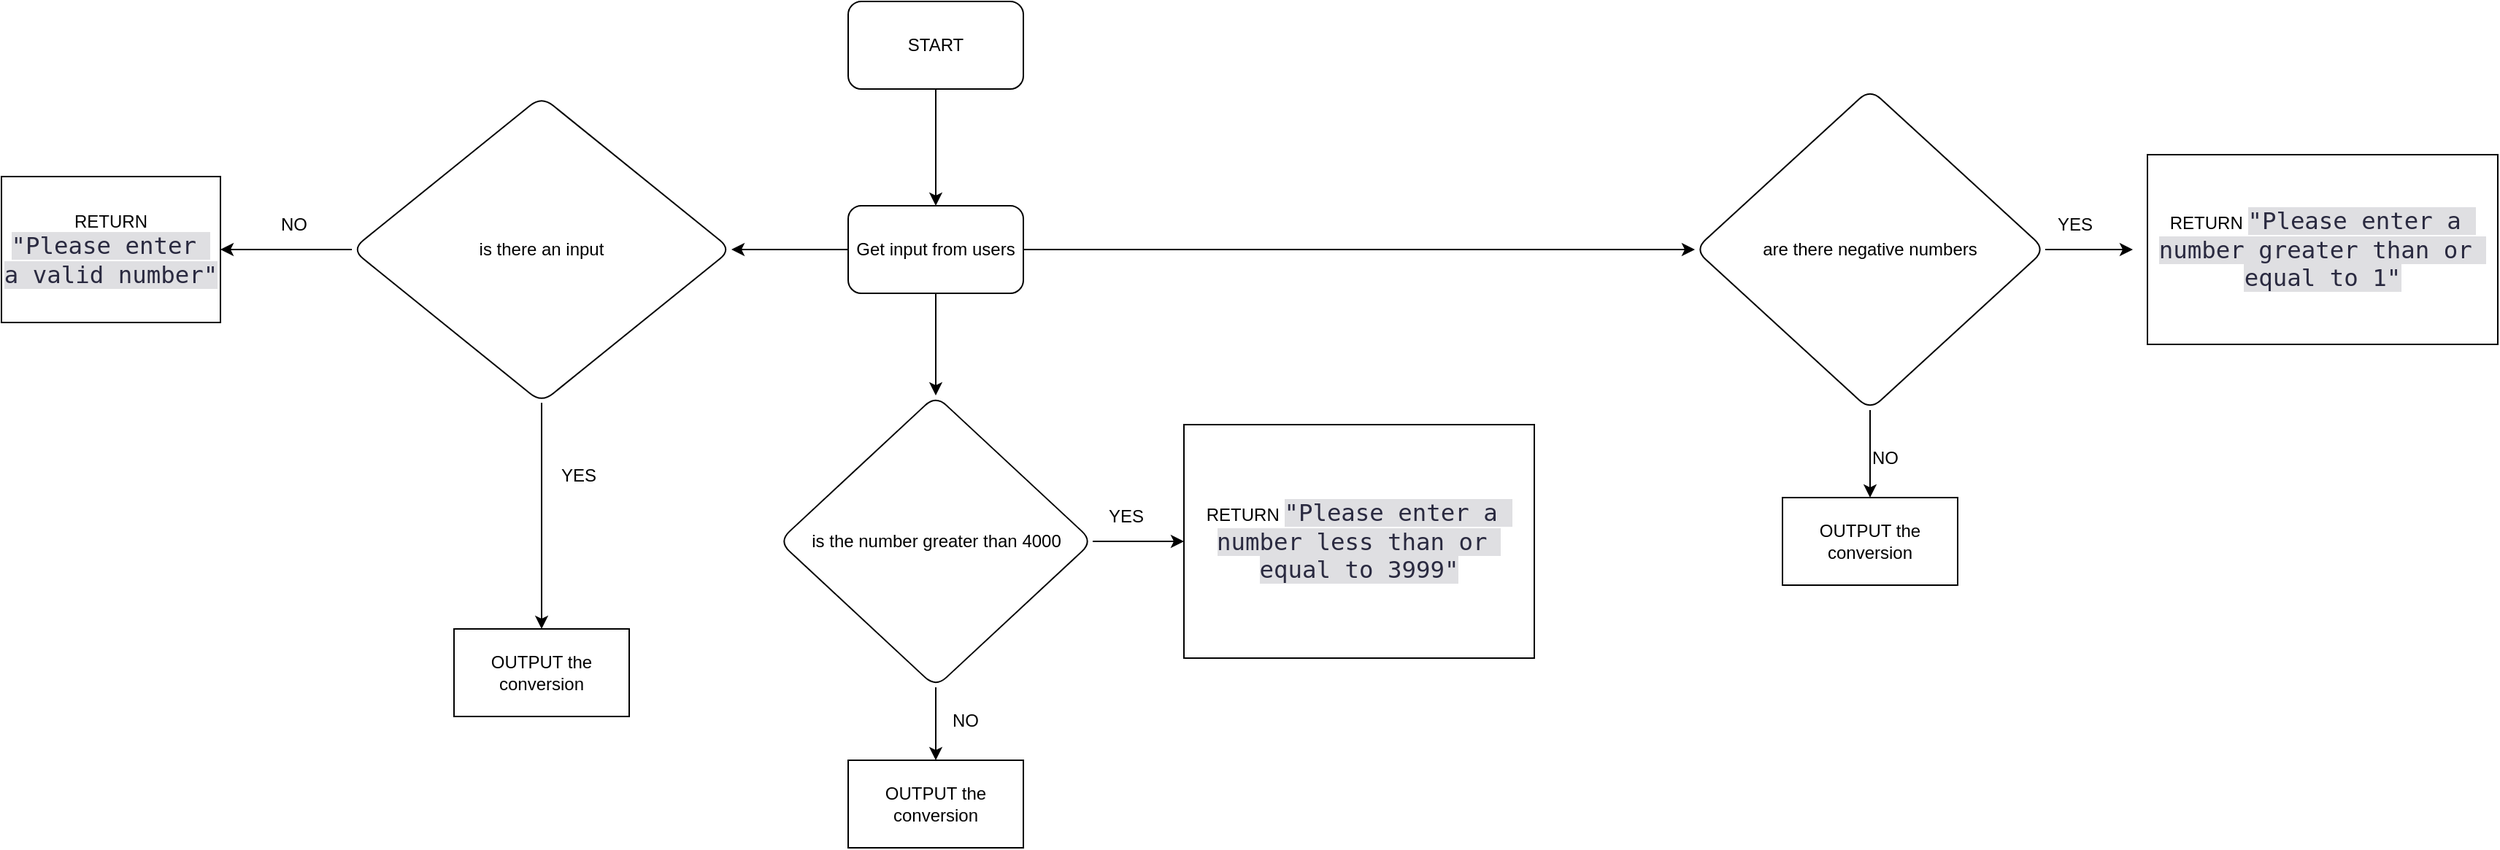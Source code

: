 <mxfile version="24.8.0" pages="2">
  <diagram name="Page-1" id="vIL-I0sfT6Y0OZ06hQmx">
    <mxGraphModel dx="1676" dy="1535" grid="1" gridSize="10" guides="1" tooltips="1" connect="1" arrows="1" fold="1" page="1" pageScale="1" pageWidth="850" pageHeight="1100" math="0" shadow="0">
      <root>
        <mxCell id="0" />
        <mxCell id="1" parent="0" />
        <mxCell id="fpLjmtLVnQg6_11v8AQf-3" value="" style="edgeStyle=orthogonalEdgeStyle;rounded=0;orthogonalLoop=1;jettySize=auto;html=1;" edge="1" parent="1" source="fpLjmtLVnQg6_11v8AQf-1" target="fpLjmtLVnQg6_11v8AQf-2">
          <mxGeometry relative="1" as="geometry" />
        </mxCell>
        <mxCell id="fpLjmtLVnQg6_11v8AQf-1" value="START" style="rounded=1;whiteSpace=wrap;html=1;" vertex="1" parent="1">
          <mxGeometry x="370" y="-420" width="120" height="60" as="geometry" />
        </mxCell>
        <mxCell id="fpLjmtLVnQg6_11v8AQf-11" value="" style="edgeStyle=orthogonalEdgeStyle;rounded=0;orthogonalLoop=1;jettySize=auto;html=1;" edge="1" parent="1" source="fpLjmtLVnQg6_11v8AQf-2" target="fpLjmtLVnQg6_11v8AQf-10">
          <mxGeometry relative="1" as="geometry" />
        </mxCell>
        <mxCell id="fpLjmtLVnQg6_11v8AQf-13" value="" style="edgeStyle=orthogonalEdgeStyle;rounded=0;orthogonalLoop=1;jettySize=auto;html=1;" edge="1" parent="1" source="fpLjmtLVnQg6_11v8AQf-2" target="fpLjmtLVnQg6_11v8AQf-12">
          <mxGeometry relative="1" as="geometry" />
        </mxCell>
        <mxCell id="fpLjmtLVnQg6_11v8AQf-15" value="" style="edgeStyle=orthogonalEdgeStyle;rounded=0;orthogonalLoop=1;jettySize=auto;html=1;" edge="1" parent="1" source="fpLjmtLVnQg6_11v8AQf-2" target="fpLjmtLVnQg6_11v8AQf-14">
          <mxGeometry relative="1" as="geometry" />
        </mxCell>
        <mxCell id="fpLjmtLVnQg6_11v8AQf-2" value="Get input from users" style="rounded=1;whiteSpace=wrap;html=1;" vertex="1" parent="1">
          <mxGeometry x="370" y="-280" width="120" height="60" as="geometry" />
        </mxCell>
        <mxCell id="fpLjmtLVnQg6_11v8AQf-10" value="is the number greater than 4000" style="rhombus;whiteSpace=wrap;html=1;rounded=1;" vertex="1" parent="1">
          <mxGeometry x="322.5" y="-150" width="215" height="200" as="geometry" />
        </mxCell>
        <mxCell id="fpLjmtLVnQg6_11v8AQf-12" value="are there negative numbers" style="rhombus;whiteSpace=wrap;html=1;rounded=1;" vertex="1" parent="1">
          <mxGeometry x="950" y="-360" width="240" height="220" as="geometry" />
        </mxCell>
        <mxCell id="fpLjmtLVnQg6_11v8AQf-17" value="" style="edgeStyle=orthogonalEdgeStyle;rounded=0;orthogonalLoop=1;jettySize=auto;html=1;" edge="1" parent="1" source="fpLjmtLVnQg6_11v8AQf-14">
          <mxGeometry relative="1" as="geometry">
            <mxPoint x="160" y="10" as="targetPoint" />
          </mxGeometry>
        </mxCell>
        <mxCell id="fpLjmtLVnQg6_11v8AQf-14" value="is there an input" style="rhombus;whiteSpace=wrap;html=1;rounded=1;" vertex="1" parent="1">
          <mxGeometry x="30" y="-355" width="260" height="210" as="geometry" />
        </mxCell>
        <mxCell id="fpLjmtLVnQg6_11v8AQf-18" value="OUTPUT the conversion" style="rounded=0;whiteSpace=wrap;html=1;" vertex="1" parent="1">
          <mxGeometry x="100" y="10" width="120" height="60" as="geometry" />
        </mxCell>
        <mxCell id="fpLjmtLVnQg6_11v8AQf-19" value="" style="endArrow=classic;html=1;rounded=0;exitX=0;exitY=0.5;exitDx=0;exitDy=0;entryX=1;entryY=0.5;entryDx=0;entryDy=0;" edge="1" parent="1" source="fpLjmtLVnQg6_11v8AQf-14" target="fpLjmtLVnQg6_11v8AQf-20">
          <mxGeometry width="50" height="50" relative="1" as="geometry">
            <mxPoint x="30" y="-270" as="sourcePoint" />
            <mxPoint x="-10" y="-250" as="targetPoint" />
          </mxGeometry>
        </mxCell>
        <mxCell id="fpLjmtLVnQg6_11v8AQf-20" value="RETURN&lt;div&gt;&lt;span style=&quot;color: rgb(42, 42, 64); font-family: Hack-ZeroSlash, monospace; font-size: 16.2px; text-align: left; white-space-collapse: break-spaces; background-color: rgb(223, 223, 226);&quot;&gt;&quot;Please enter a valid number&quot;&lt;/span&gt;&lt;/div&gt;" style="rounded=0;whiteSpace=wrap;html=1;" vertex="1" parent="1">
          <mxGeometry x="-210" y="-300" width="150" height="100" as="geometry" />
        </mxCell>
        <mxCell id="fpLjmtLVnQg6_11v8AQf-21" value="" style="endArrow=classic;html=1;rounded=0;exitX=0.5;exitY=1;exitDx=0;exitDy=0;" edge="1" parent="1" source="fpLjmtLVnQg6_11v8AQf-10">
          <mxGeometry width="50" height="50" relative="1" as="geometry">
            <mxPoint x="450" y="70" as="sourcePoint" />
            <mxPoint x="430" y="100" as="targetPoint" />
          </mxGeometry>
        </mxCell>
        <mxCell id="fpLjmtLVnQg6_11v8AQf-22" value="OUTPUT the conversion" style="rounded=0;whiteSpace=wrap;html=1;" vertex="1" parent="1">
          <mxGeometry x="370" y="100" width="120" height="60" as="geometry" />
        </mxCell>
        <mxCell id="fpLjmtLVnQg6_11v8AQf-23" value="" style="endArrow=classic;html=1;rounded=0;exitX=1;exitY=0.5;exitDx=0;exitDy=0;" edge="1" parent="1" source="fpLjmtLVnQg6_11v8AQf-10">
          <mxGeometry width="50" height="50" relative="1" as="geometry">
            <mxPoint x="540" y="-40" as="sourcePoint" />
            <mxPoint x="600" y="-50" as="targetPoint" />
          </mxGeometry>
        </mxCell>
        <mxCell id="fpLjmtLVnQg6_11v8AQf-24" value="RETURN&amp;nbsp;&lt;span style=&quot;color: rgb(42, 42, 64); font-family: Hack-ZeroSlash, monospace; font-size: 16.2px; text-align: left; white-space-collapse: break-spaces; background-color: rgb(223, 223, 226);&quot;&gt;&quot;Please enter a number less than or equal to 3999&quot;&lt;/span&gt;" style="rounded=0;whiteSpace=wrap;html=1;" vertex="1" parent="1">
          <mxGeometry x="600" y="-130" width="240" height="160" as="geometry" />
        </mxCell>
        <mxCell id="fpLjmtLVnQg6_11v8AQf-25" value="" style="endArrow=classic;html=1;rounded=0;exitX=0.5;exitY=1;exitDx=0;exitDy=0;" edge="1" parent="1" source="fpLjmtLVnQg6_11v8AQf-12">
          <mxGeometry width="50" height="50" relative="1" as="geometry">
            <mxPoint x="1140" y="-80" as="sourcePoint" />
            <mxPoint x="1070" y="-80" as="targetPoint" />
          </mxGeometry>
        </mxCell>
        <mxCell id="fpLjmtLVnQg6_11v8AQf-26" value="" style="endArrow=classic;html=1;rounded=0;" edge="1" parent="1" source="fpLjmtLVnQg6_11v8AQf-12">
          <mxGeometry width="50" height="50" relative="1" as="geometry">
            <mxPoint x="1170" y="-160" as="sourcePoint" />
            <mxPoint x="1250" y="-250" as="targetPoint" />
          </mxGeometry>
        </mxCell>
        <mxCell id="fpLjmtLVnQg6_11v8AQf-27" value="OUTPUT the conversion" style="rounded=0;whiteSpace=wrap;html=1;" vertex="1" parent="1">
          <mxGeometry x="1010" y="-80" width="120" height="60" as="geometry" />
        </mxCell>
        <mxCell id="fpLjmtLVnQg6_11v8AQf-28" value="RETURN&amp;nbsp;&lt;span style=&quot;color: rgb(42, 42, 64); font-family: Hack-ZeroSlash, monospace; font-size: 16.2px; text-align: left; white-space-collapse: break-spaces; background-color: rgb(223, 223, 226);&quot;&gt;&quot;Please enter a number greater than or equal to 1&quot;&lt;/span&gt;" style="rounded=0;whiteSpace=wrap;html=1;" vertex="1" parent="1">
          <mxGeometry x="1260" y="-315" width="240" height="130" as="geometry" />
        </mxCell>
        <mxCell id="fpLjmtLVnQg6_11v8AQf-29" value="YES" style="text;html=1;align=center;verticalAlign=middle;resizable=0;points=[];autosize=1;strokeColor=none;fillColor=none;" vertex="1" parent="1">
          <mxGeometry x="160" y="-110" width="50" height="30" as="geometry" />
        </mxCell>
        <mxCell id="fpLjmtLVnQg6_11v8AQf-31" value="NO" style="text;html=1;align=center;verticalAlign=middle;resizable=0;points=[];autosize=1;strokeColor=none;fillColor=none;" vertex="1" parent="1">
          <mxGeometry x="-30" y="-282" width="40" height="30" as="geometry" />
        </mxCell>
        <mxCell id="fpLjmtLVnQg6_11v8AQf-32" value="NO" style="text;html=1;align=center;verticalAlign=middle;resizable=0;points=[];autosize=1;strokeColor=none;fillColor=none;" vertex="1" parent="1">
          <mxGeometry x="430" y="58" width="40" height="30" as="geometry" />
        </mxCell>
        <mxCell id="fpLjmtLVnQg6_11v8AQf-33" value="YES" style="text;html=1;align=center;verticalAlign=middle;resizable=0;points=[];autosize=1;strokeColor=none;fillColor=none;" vertex="1" parent="1">
          <mxGeometry x="535" y="-82" width="50" height="30" as="geometry" />
        </mxCell>
        <mxCell id="fpLjmtLVnQg6_11v8AQf-34" value="YES" style="text;html=1;align=center;verticalAlign=middle;resizable=0;points=[];autosize=1;strokeColor=none;fillColor=none;" vertex="1" parent="1">
          <mxGeometry x="1185" y="-282" width="50" height="30" as="geometry" />
        </mxCell>
        <mxCell id="fpLjmtLVnQg6_11v8AQf-35" value="NO" style="text;html=1;align=center;verticalAlign=middle;resizable=0;points=[];autosize=1;strokeColor=none;fillColor=none;" vertex="1" parent="1">
          <mxGeometry x="1060" y="-122" width="40" height="30" as="geometry" />
        </mxCell>
      </root>
    </mxGraphModel>
  </diagram>
  <diagram id="BZR44DvwZokiJtuKy5I9" name="Page-2">
    <mxGraphModel dx="826" dy="1535" grid="1" gridSize="10" guides="1" tooltips="1" connect="1" arrows="1" fold="1" page="1" pageScale="1" pageWidth="850" pageHeight="1100" math="0" shadow="0">
      <root>
        <mxCell id="0" />
        <mxCell id="1" parent="0" />
        <mxCell id="R4KuYA0PfmF7pxv1_BAe-3" value="" style="edgeStyle=orthogonalEdgeStyle;rounded=0;orthogonalLoop=1;jettySize=auto;html=1;" edge="1" parent="1" source="R4KuYA0PfmF7pxv1_BAe-1">
          <mxGeometry relative="1" as="geometry">
            <mxPoint x="380" y="-280" as="targetPoint" />
          </mxGeometry>
        </mxCell>
        <mxCell id="R4KuYA0PfmF7pxv1_BAe-1" value="START" style="rounded=1;whiteSpace=wrap;html=1;" vertex="1" parent="1">
          <mxGeometry x="320" y="-420" width="120" height="60" as="geometry" />
        </mxCell>
        <mxCell id="R4KuYA0PfmF7pxv1_BAe-6" value="" style="edgeStyle=orthogonalEdgeStyle;rounded=0;orthogonalLoop=1;jettySize=auto;html=1;" edge="1" parent="1" source="R4KuYA0PfmF7pxv1_BAe-4" target="R4KuYA0PfmF7pxv1_BAe-5">
          <mxGeometry relative="1" as="geometry" />
        </mxCell>
        <mxCell id="R4KuYA0PfmF7pxv1_BAe-4" value="Get input" style="rounded=0;whiteSpace=wrap;html=1;" vertex="1" parent="1">
          <mxGeometry x="320" y="-280" width="120" height="60" as="geometry" />
        </mxCell>
        <mxCell id="R4KuYA0PfmF7pxv1_BAe-5" value="conversion to Roman numerals" style="rounded=0;whiteSpace=wrap;html=1;" vertex="1" parent="1">
          <mxGeometry x="320" y="-140" width="120" height="60" as="geometry" />
        </mxCell>
      </root>
    </mxGraphModel>
  </diagram>
</mxfile>
